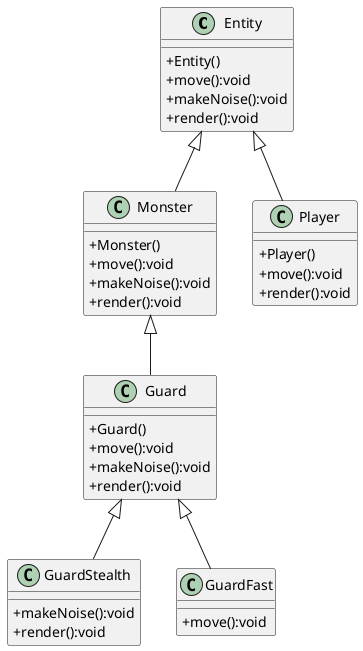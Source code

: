 @startuml
skinparam classAttributeIconSize 0

class Entity {
    + Entity()
    + move():void
    + makeNoise():void
    + render():void
}

class Player {
    + Player()
    + move():void
    + render():void
}

Player -up-|> Entity

class Monster {
    + Monster()
    + move():void
    + makeNoise():void
    + render():void
}

Monster -up-|> Entity

class Guard {
    + Guard()
    + move():void
    + makeNoise():void
    + render():void
}

Guard -up-|> Monster

class GuardStealth {
    + makeNoise():void
    + render():void
}

GuardStealth -up-|> Guard

class GuardFast {
    + move():void
}

GuardFast -up-|> Guard

@enduml
